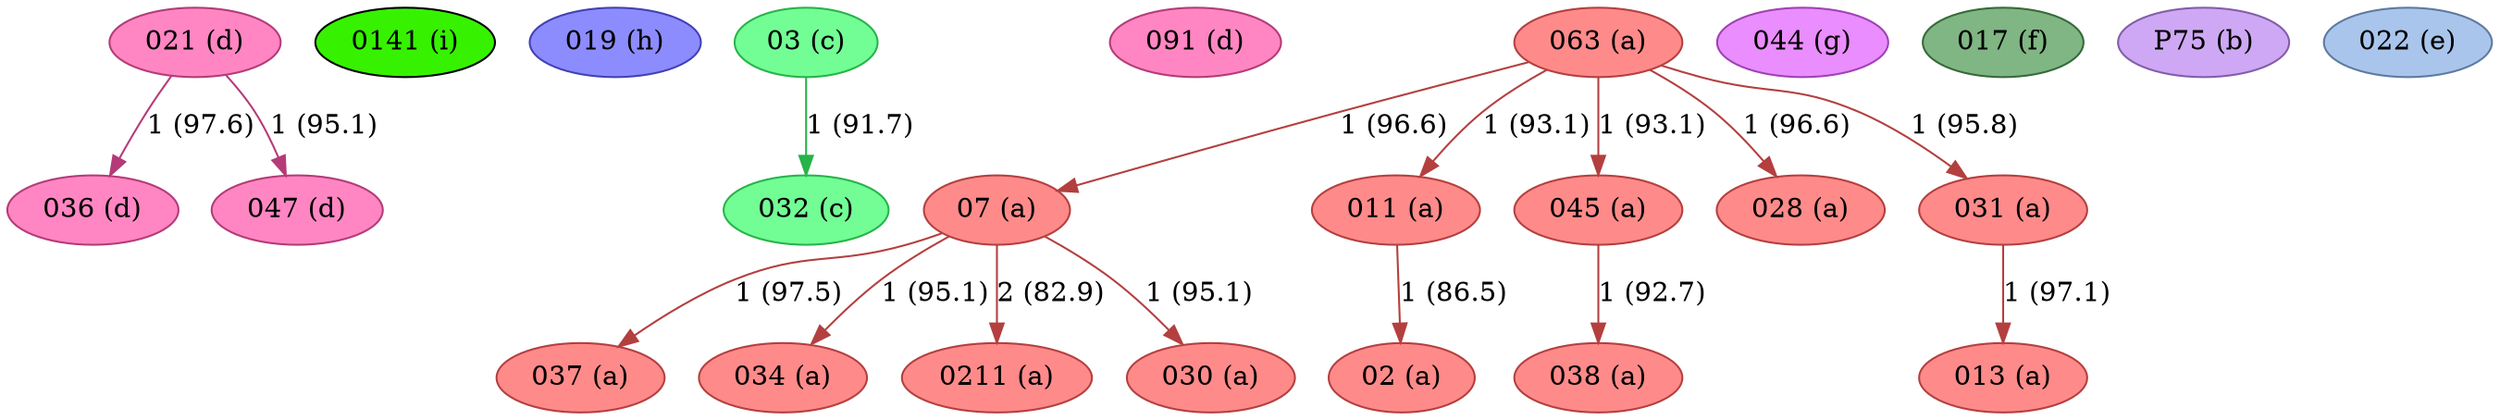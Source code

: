 strict digraph G {
"036 (d)" [fillcolor="#FF86C2", color="#b43b77", style=filled];
"0141 (i)" [fillcolor="#36F200", color="#0a70", style=filled];
"019 (h)" [fillcolor="#8C8CFF", color="#4141b4", style=filled];
"032 (c)" [fillcolor="#72FE95", color="#27b34a", style=filled];
"091 (d)" [fillcolor="#FF86C2", color="#b43b77", style=filled];
"013 (a)" [fillcolor="#FF8A8A", color="#b43f3f", style=filled];
"037 (a)" [fillcolor="#FF8A8A", color="#b43f3f", style=filled];
"02 (a)" [fillcolor="#FF8A8A", color="#b43f3f", style=filled];
"07 (a)" [fillcolor="#FF8A8A", color="#b43f3f", style=filled];
"044 (g)" [fillcolor="#EA8DFE", color="#9f42b3", style=filled];
"017 (f)" [fillcolor="#80B584", color="#356a39", style=filled];
"034 (a)" [fillcolor="#FF8A8A", color="#b43f3f", style=filled];
"0211 (a)" [fillcolor="#FF8A8A", color="#b43f3f", style=filled];
"021 (d)" [fillcolor="#FF86C2", color="#b43b77", style=filled];
"011 (a)" [fillcolor="#FF8A8A", color="#b43f3f", style=filled];
"038 (a)" [fillcolor="#FF8A8A", color="#b43f3f", style=filled];
"063 (a)" [fillcolor="#FF8A8A", color="#b43f3f", style=filled];
"030 (a)" [fillcolor="#FF8A8A", color="#b43f3f", style=filled];
"047 (d)" [fillcolor="#FF86C2", color="#b43b77", style=filled];
"P75 (b)" [fillcolor="#CEA8F4", color="#835da9", style=filled];
"045 (a)" [fillcolor="#FF8A8A", color="#b43f3f", style=filled];
"028 (a)" [fillcolor="#FF8A8A", color="#b43f3f", style=filled];
"022 (e)" [fillcolor="#A9C5EB", color="#5e7aa0", style=filled];
"03 (c)" [fillcolor="#72FE95", color="#27b34a", style=filled];
"031 (a)" [fillcolor="#FF8A8A", color="#b43f3f", style=filled];
"07 (a)" -> "030 (a)"  [color="#b43f3f", label="1 (95.1)"];
"07 (a)" -> "034 (a)"  [color="#b43f3f", label="1 (95.1)"];
"07 (a)" -> "0211 (a)"  [color="#b43f3f", label="2 (82.9)"];
"07 (a)" -> "037 (a)"  [color="#b43f3f", label="1 (97.5)"];
"021 (d)" -> "036 (d)"  [color="#b43b77", label="1 (97.6)"];
"021 (d)" -> "047 (d)"  [color="#b43b77", label="1 (95.1)"];
"011 (a)" -> "02 (a)"  [color="#b43f3f", label="1 (86.5)"];
"063 (a)" -> "045 (a)"  [color="#b43f3f", label="1 (93.1)"];
"063 (a)" -> "028 (a)"  [color="#b43f3f", label="1 (96.6)"];
"063 (a)" -> "011 (a)"  [color="#b43f3f", label="1 (93.1)"];
"063 (a)" -> "07 (a)"  [color="#b43f3f", label="1 (96.6)"];
"063 (a)" -> "031 (a)"  [color="#b43f3f", label="1 (95.8)"];
"045 (a)" -> "038 (a)"  [color="#b43f3f", label="1 (92.7)"];
"03 (c)" -> "032 (c)"  [color="#27b34a", label="1 (91.7)"];
"031 (a)" -> "013 (a)"  [color="#b43f3f", label="1 (97.1)"];
}
